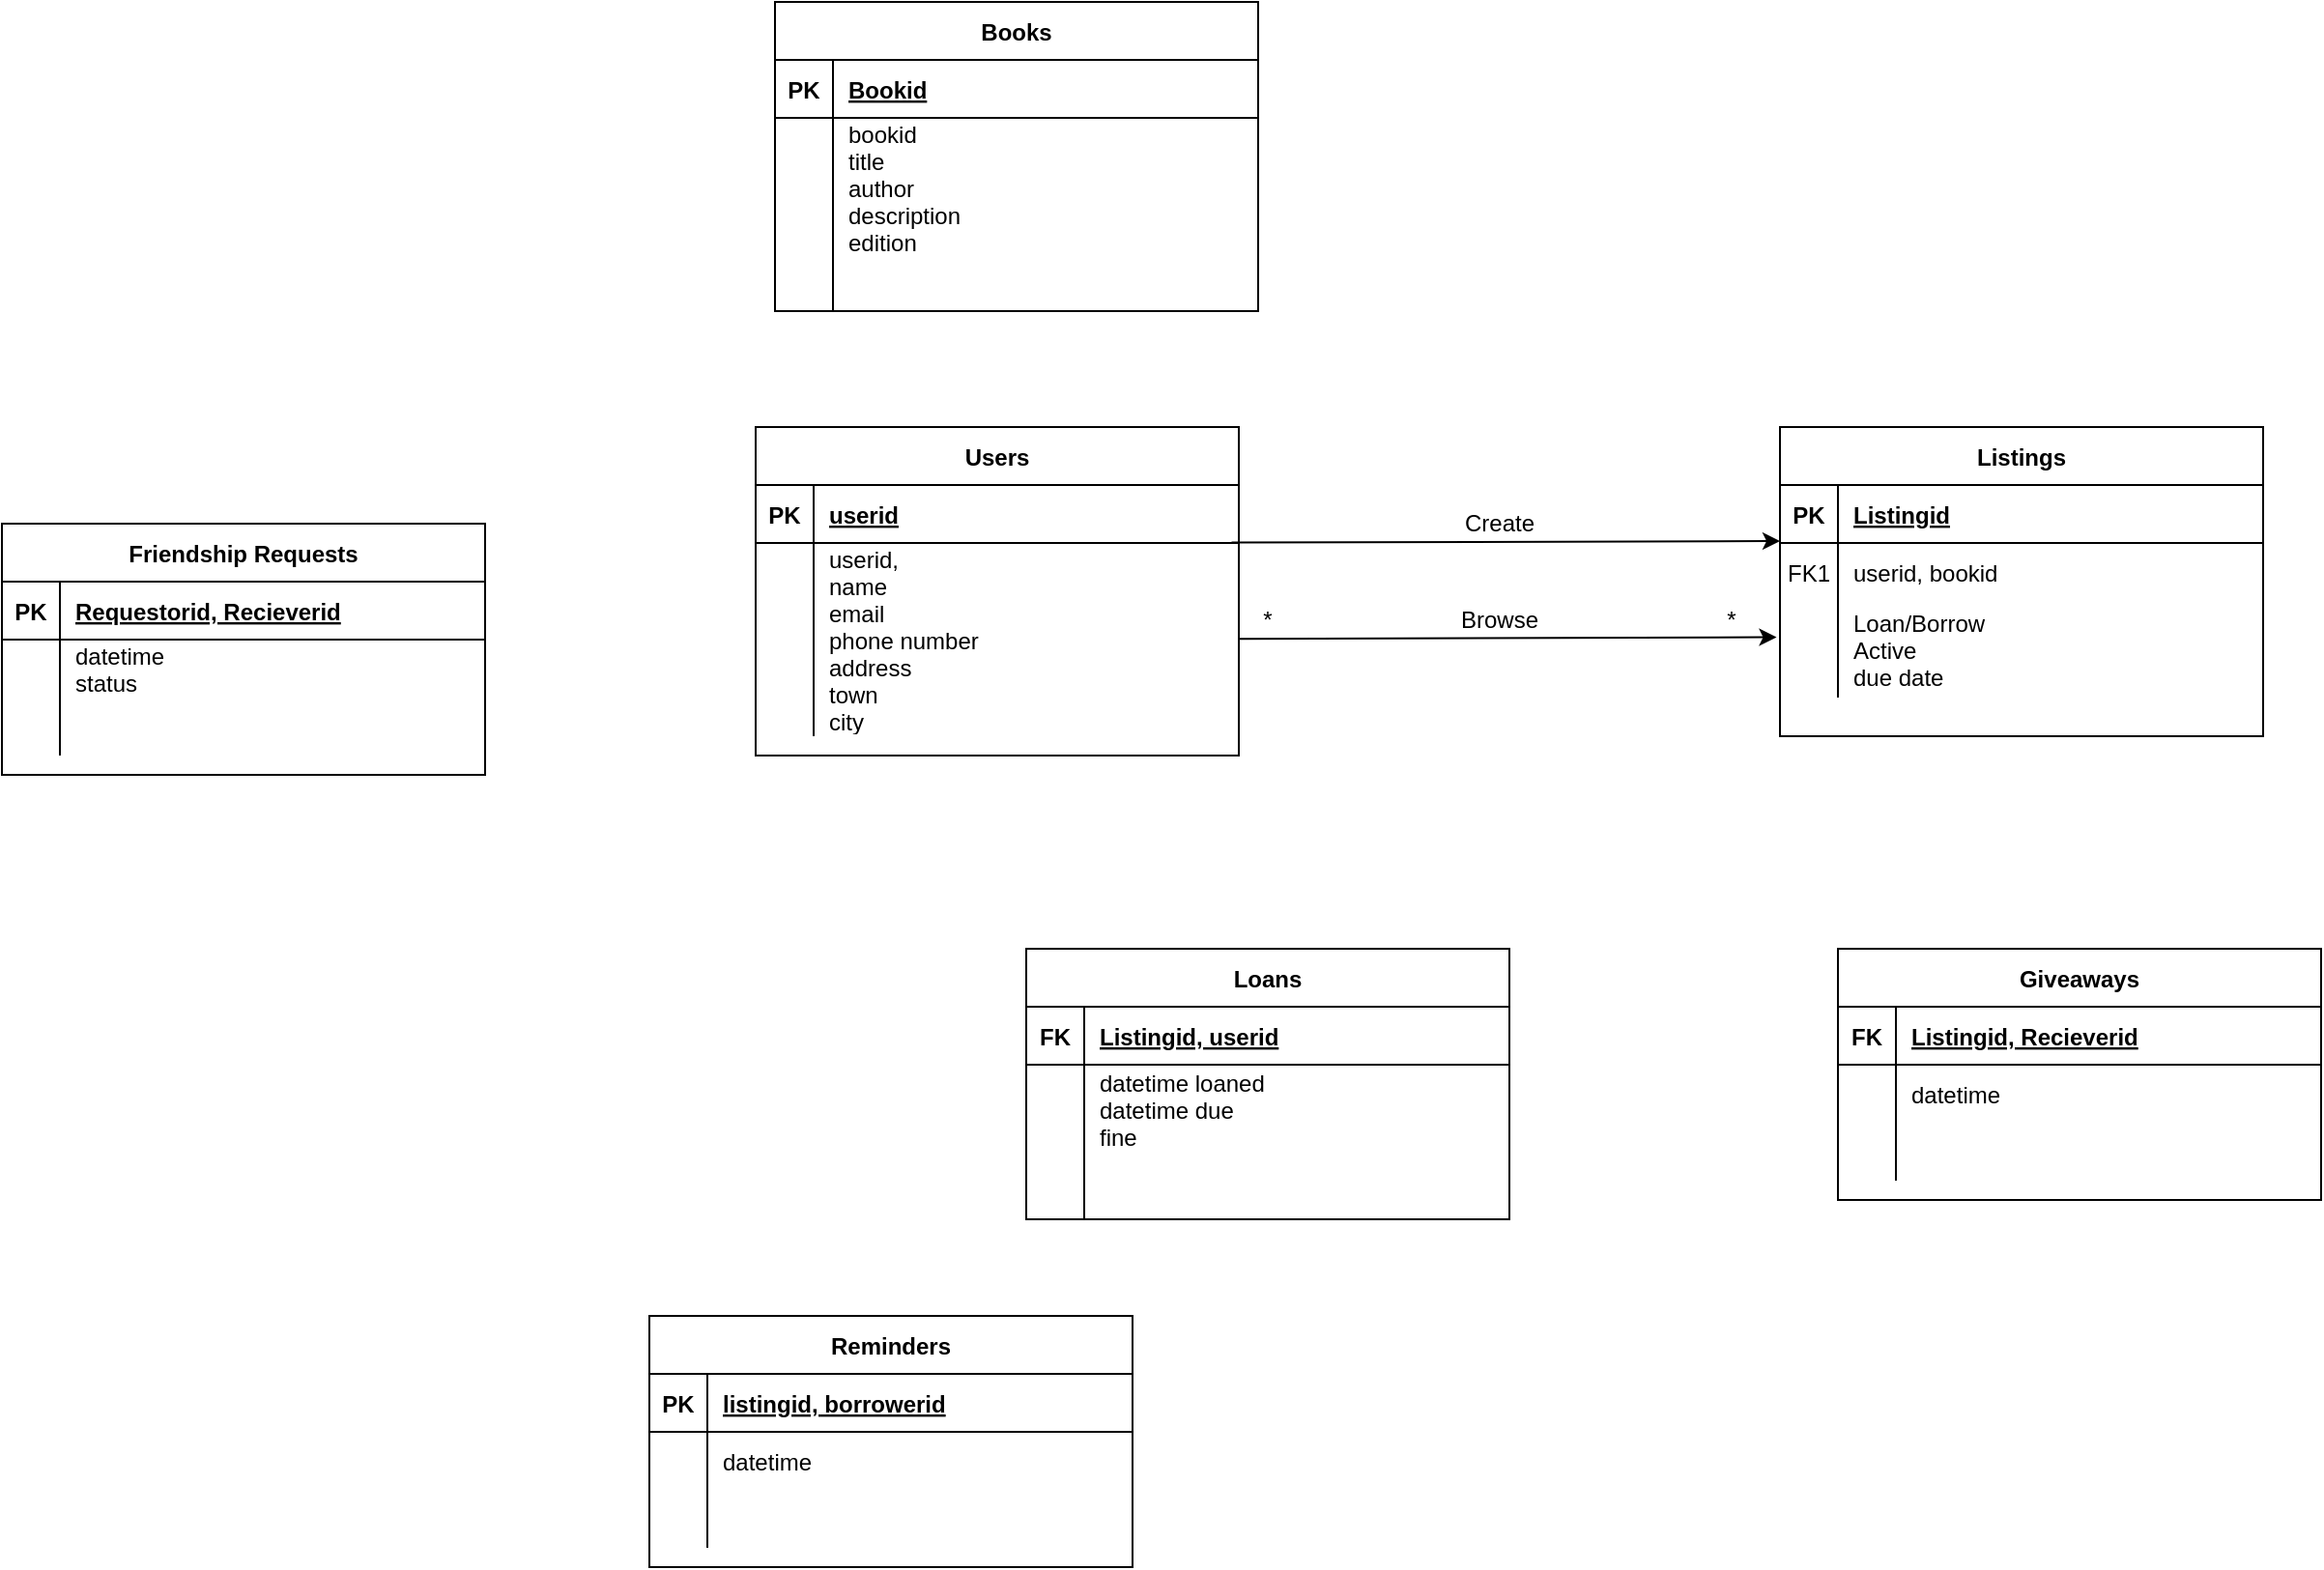 <mxfile version="14.6.11" type="github">
  <diagram id="R2lEEEUBdFMjLlhIrx00" name="Page-1">
    <mxGraphModel dx="1546" dy="665" grid="1" gridSize="10" guides="1" tooltips="1" connect="1" arrows="1" fold="1" page="1" pageScale="1" pageWidth="850" pageHeight="1100" math="0" shadow="0" extFonts="Permanent Marker^https://fonts.googleapis.com/css?family=Permanent+Marker">
      <root>
        <mxCell id="0" />
        <mxCell id="1" parent="0" />
        <mxCell id="C-vyLk0tnHw3VtMMgP7b-2" value="Reminders" style="shape=table;startSize=30;container=1;collapsible=1;childLayout=tableLayout;fixedRows=1;rowLines=0;fontStyle=1;align=center;resizeLast=1;" parent="1" vertex="1">
          <mxGeometry x="425" y="690" width="250" height="130" as="geometry" />
        </mxCell>
        <mxCell id="C-vyLk0tnHw3VtMMgP7b-3" value="" style="shape=partialRectangle;collapsible=0;dropTarget=0;pointerEvents=0;fillColor=none;points=[[0,0.5],[1,0.5]];portConstraint=eastwest;top=0;left=0;right=0;bottom=1;" parent="C-vyLk0tnHw3VtMMgP7b-2" vertex="1">
          <mxGeometry y="30" width="250" height="30" as="geometry" />
        </mxCell>
        <mxCell id="C-vyLk0tnHw3VtMMgP7b-4" value="PK" style="shape=partialRectangle;overflow=hidden;connectable=0;fillColor=none;top=0;left=0;bottom=0;right=0;fontStyle=1;" parent="C-vyLk0tnHw3VtMMgP7b-3" vertex="1">
          <mxGeometry width="30" height="30" as="geometry" />
        </mxCell>
        <mxCell id="C-vyLk0tnHw3VtMMgP7b-5" value="listingid, borrowerid" style="shape=partialRectangle;overflow=hidden;connectable=0;fillColor=none;top=0;left=0;bottom=0;right=0;align=left;spacingLeft=6;fontStyle=5;" parent="C-vyLk0tnHw3VtMMgP7b-3" vertex="1">
          <mxGeometry x="30" width="220" height="30" as="geometry" />
        </mxCell>
        <mxCell id="C-vyLk0tnHw3VtMMgP7b-6" value="" style="shape=partialRectangle;collapsible=0;dropTarget=0;pointerEvents=0;fillColor=none;points=[[0,0.5],[1,0.5]];portConstraint=eastwest;top=0;left=0;right=0;bottom=0;" parent="C-vyLk0tnHw3VtMMgP7b-2" vertex="1">
          <mxGeometry y="60" width="250" height="30" as="geometry" />
        </mxCell>
        <mxCell id="C-vyLk0tnHw3VtMMgP7b-7" value="" style="shape=partialRectangle;overflow=hidden;connectable=0;fillColor=none;top=0;left=0;bottom=0;right=0;" parent="C-vyLk0tnHw3VtMMgP7b-6" vertex="1">
          <mxGeometry width="30" height="30" as="geometry" />
        </mxCell>
        <mxCell id="C-vyLk0tnHw3VtMMgP7b-8" value="datetime" style="shape=partialRectangle;overflow=hidden;connectable=0;fillColor=none;top=0;left=0;bottom=0;right=0;align=left;spacingLeft=6;" parent="C-vyLk0tnHw3VtMMgP7b-6" vertex="1">
          <mxGeometry x="30" width="220" height="30" as="geometry" />
        </mxCell>
        <mxCell id="C-vyLk0tnHw3VtMMgP7b-9" value="" style="shape=partialRectangle;collapsible=0;dropTarget=0;pointerEvents=0;fillColor=none;points=[[0,0.5],[1,0.5]];portConstraint=eastwest;top=0;left=0;right=0;bottom=0;" parent="C-vyLk0tnHw3VtMMgP7b-2" vertex="1">
          <mxGeometry y="90" width="250" height="30" as="geometry" />
        </mxCell>
        <mxCell id="C-vyLk0tnHw3VtMMgP7b-10" value="" style="shape=partialRectangle;overflow=hidden;connectable=0;fillColor=none;top=0;left=0;bottom=0;right=0;" parent="C-vyLk0tnHw3VtMMgP7b-9" vertex="1">
          <mxGeometry width="30" height="30" as="geometry" />
        </mxCell>
        <mxCell id="C-vyLk0tnHw3VtMMgP7b-11" value="" style="shape=partialRectangle;overflow=hidden;connectable=0;fillColor=none;top=0;left=0;bottom=0;right=0;align=left;spacingLeft=6;" parent="C-vyLk0tnHw3VtMMgP7b-9" vertex="1">
          <mxGeometry x="30" width="220" height="30" as="geometry" />
        </mxCell>
        <mxCell id="C-vyLk0tnHw3VtMMgP7b-13" value="Books" style="shape=table;startSize=30;container=1;collapsible=1;childLayout=tableLayout;fixedRows=1;rowLines=0;fontStyle=1;align=center;resizeLast=1;" parent="1" vertex="1">
          <mxGeometry x="490" y="10" width="250" height="160" as="geometry" />
        </mxCell>
        <mxCell id="C-vyLk0tnHw3VtMMgP7b-14" value="" style="shape=partialRectangle;collapsible=0;dropTarget=0;pointerEvents=0;fillColor=none;points=[[0,0.5],[1,0.5]];portConstraint=eastwest;top=0;left=0;right=0;bottom=1;" parent="C-vyLk0tnHw3VtMMgP7b-13" vertex="1">
          <mxGeometry y="30" width="250" height="30" as="geometry" />
        </mxCell>
        <mxCell id="C-vyLk0tnHw3VtMMgP7b-15" value="PK" style="shape=partialRectangle;overflow=hidden;connectable=0;fillColor=none;top=0;left=0;bottom=0;right=0;fontStyle=1;" parent="C-vyLk0tnHw3VtMMgP7b-14" vertex="1">
          <mxGeometry width="30" height="30" as="geometry" />
        </mxCell>
        <mxCell id="C-vyLk0tnHw3VtMMgP7b-16" value="Bookid" style="shape=partialRectangle;overflow=hidden;connectable=0;fillColor=none;top=0;left=0;bottom=0;right=0;align=left;spacingLeft=6;fontStyle=5;" parent="C-vyLk0tnHw3VtMMgP7b-14" vertex="1">
          <mxGeometry x="30" width="220" height="30" as="geometry" />
        </mxCell>
        <mxCell id="C-vyLk0tnHw3VtMMgP7b-17" value="" style="shape=partialRectangle;collapsible=0;dropTarget=0;pointerEvents=0;fillColor=none;points=[[0,0.5],[1,0.5]];portConstraint=eastwest;top=0;left=0;right=0;bottom=0;" parent="C-vyLk0tnHw3VtMMgP7b-13" vertex="1">
          <mxGeometry y="60" width="250" height="70" as="geometry" />
        </mxCell>
        <mxCell id="C-vyLk0tnHw3VtMMgP7b-18" value="" style="shape=partialRectangle;overflow=hidden;connectable=0;fillColor=none;top=0;left=0;bottom=0;right=0;" parent="C-vyLk0tnHw3VtMMgP7b-17" vertex="1">
          <mxGeometry width="30" height="70" as="geometry" />
        </mxCell>
        <mxCell id="C-vyLk0tnHw3VtMMgP7b-19" value="bookid&#xa;title&#xa;author&#xa;description&#xa;edition&#xa;userdescription" style="shape=partialRectangle;overflow=hidden;connectable=0;fillColor=none;top=0;left=0;bottom=0;right=0;align=left;spacingLeft=6;" parent="C-vyLk0tnHw3VtMMgP7b-17" vertex="1">
          <mxGeometry x="30" width="220" height="70" as="geometry" />
        </mxCell>
        <mxCell id="C-vyLk0tnHw3VtMMgP7b-20" value="" style="shape=partialRectangle;collapsible=0;dropTarget=0;pointerEvents=0;fillColor=none;points=[[0,0.5],[1,0.5]];portConstraint=eastwest;top=0;left=0;right=0;bottom=0;" parent="C-vyLk0tnHw3VtMMgP7b-13" vertex="1">
          <mxGeometry y="130" width="250" height="30" as="geometry" />
        </mxCell>
        <mxCell id="C-vyLk0tnHw3VtMMgP7b-21" value="" style="shape=partialRectangle;overflow=hidden;connectable=0;fillColor=none;top=0;left=0;bottom=0;right=0;" parent="C-vyLk0tnHw3VtMMgP7b-20" vertex="1">
          <mxGeometry width="30" height="30" as="geometry" />
        </mxCell>
        <mxCell id="C-vyLk0tnHw3VtMMgP7b-22" value="" style="shape=partialRectangle;overflow=hidden;connectable=0;fillColor=none;top=0;left=0;bottom=0;right=0;align=left;spacingLeft=6;" parent="C-vyLk0tnHw3VtMMgP7b-20" vertex="1">
          <mxGeometry x="30" width="220" height="30" as="geometry" />
        </mxCell>
        <mxCell id="C-vyLk0tnHw3VtMMgP7b-23" value="Users" style="shape=table;startSize=30;container=1;collapsible=1;childLayout=tableLayout;fixedRows=1;rowLines=0;fontStyle=1;align=center;resizeLast=1;" parent="1" vertex="1">
          <mxGeometry x="480" y="230" width="250" height="170" as="geometry" />
        </mxCell>
        <mxCell id="C-vyLk0tnHw3VtMMgP7b-24" value="" style="shape=partialRectangle;collapsible=0;dropTarget=0;pointerEvents=0;fillColor=none;points=[[0,0.5],[1,0.5]];portConstraint=eastwest;top=0;left=0;right=0;bottom=1;" parent="C-vyLk0tnHw3VtMMgP7b-23" vertex="1">
          <mxGeometry y="30" width="250" height="30" as="geometry" />
        </mxCell>
        <mxCell id="C-vyLk0tnHw3VtMMgP7b-25" value="PK" style="shape=partialRectangle;overflow=hidden;connectable=0;fillColor=none;top=0;left=0;bottom=0;right=0;fontStyle=1;" parent="C-vyLk0tnHw3VtMMgP7b-24" vertex="1">
          <mxGeometry width="30" height="30" as="geometry" />
        </mxCell>
        <mxCell id="C-vyLk0tnHw3VtMMgP7b-26" value="userid" style="shape=partialRectangle;overflow=hidden;connectable=0;fillColor=none;top=0;left=0;bottom=0;right=0;align=left;spacingLeft=6;fontStyle=5;" parent="C-vyLk0tnHw3VtMMgP7b-24" vertex="1">
          <mxGeometry x="30" width="220" height="30" as="geometry" />
        </mxCell>
        <mxCell id="C-vyLk0tnHw3VtMMgP7b-27" value="" style="shape=partialRectangle;collapsible=0;dropTarget=0;pointerEvents=0;fillColor=none;points=[[0,0.5],[1,0.5]];portConstraint=eastwest;top=0;left=0;right=0;bottom=0;" parent="C-vyLk0tnHw3VtMMgP7b-23" vertex="1">
          <mxGeometry y="60" width="250" height="100" as="geometry" />
        </mxCell>
        <mxCell id="C-vyLk0tnHw3VtMMgP7b-28" value="" style="shape=partialRectangle;overflow=hidden;connectable=0;fillColor=none;top=0;left=0;bottom=0;right=0;" parent="C-vyLk0tnHw3VtMMgP7b-27" vertex="1">
          <mxGeometry width="30" height="100" as="geometry" />
        </mxCell>
        <mxCell id="C-vyLk0tnHw3VtMMgP7b-29" value="userid,&#xa;name&#xa;email&#xa;phone number&#xa;address&#xa;town&#xa;city&#xa;postcode&#xa;reliability average&#xa;" style="shape=partialRectangle;overflow=hidden;connectable=0;fillColor=none;top=0;left=0;bottom=0;right=0;align=left;spacingLeft=6;" parent="C-vyLk0tnHw3VtMMgP7b-27" vertex="1">
          <mxGeometry x="30" width="220" height="100" as="geometry" />
        </mxCell>
        <mxCell id="tec0AdsLStdLGlxZFu5D-1" value="Friendship Requests" style="shape=table;startSize=30;container=1;collapsible=1;childLayout=tableLayout;fixedRows=1;rowLines=0;fontStyle=1;align=center;resizeLast=1;" vertex="1" parent="1">
          <mxGeometry x="90" y="280" width="250" height="130" as="geometry" />
        </mxCell>
        <mxCell id="tec0AdsLStdLGlxZFu5D-2" value="" style="shape=partialRectangle;collapsible=0;dropTarget=0;pointerEvents=0;fillColor=none;points=[[0,0.5],[1,0.5]];portConstraint=eastwest;top=0;left=0;right=0;bottom=1;" vertex="1" parent="tec0AdsLStdLGlxZFu5D-1">
          <mxGeometry y="30" width="250" height="30" as="geometry" />
        </mxCell>
        <mxCell id="tec0AdsLStdLGlxZFu5D-3" value="PK" style="shape=partialRectangle;overflow=hidden;connectable=0;fillColor=none;top=0;left=0;bottom=0;right=0;fontStyle=1;" vertex="1" parent="tec0AdsLStdLGlxZFu5D-2">
          <mxGeometry width="30" height="30" as="geometry" />
        </mxCell>
        <mxCell id="tec0AdsLStdLGlxZFu5D-4" value="Requestorid, Recieverid" style="shape=partialRectangle;overflow=hidden;connectable=0;fillColor=none;top=0;left=0;bottom=0;right=0;align=left;spacingLeft=6;fontStyle=5;" vertex="1" parent="tec0AdsLStdLGlxZFu5D-2">
          <mxGeometry x="30" width="220" height="30" as="geometry" />
        </mxCell>
        <mxCell id="tec0AdsLStdLGlxZFu5D-5" value="" style="shape=partialRectangle;collapsible=0;dropTarget=0;pointerEvents=0;fillColor=none;points=[[0,0.5],[1,0.5]];portConstraint=eastwest;top=0;left=0;right=0;bottom=0;" vertex="1" parent="tec0AdsLStdLGlxZFu5D-1">
          <mxGeometry y="60" width="250" height="30" as="geometry" />
        </mxCell>
        <mxCell id="tec0AdsLStdLGlxZFu5D-6" value="" style="shape=partialRectangle;overflow=hidden;connectable=0;fillColor=none;top=0;left=0;bottom=0;right=0;" vertex="1" parent="tec0AdsLStdLGlxZFu5D-5">
          <mxGeometry width="30" height="30" as="geometry" />
        </mxCell>
        <mxCell id="tec0AdsLStdLGlxZFu5D-7" value="datetime&#xa;status" style="shape=partialRectangle;overflow=hidden;connectable=0;fillColor=none;top=0;left=0;bottom=0;right=0;align=left;spacingLeft=6;" vertex="1" parent="tec0AdsLStdLGlxZFu5D-5">
          <mxGeometry x="30" width="220" height="30" as="geometry" />
        </mxCell>
        <mxCell id="tec0AdsLStdLGlxZFu5D-8" value="" style="shape=partialRectangle;collapsible=0;dropTarget=0;pointerEvents=0;fillColor=none;points=[[0,0.5],[1,0.5]];portConstraint=eastwest;top=0;left=0;right=0;bottom=0;" vertex="1" parent="tec0AdsLStdLGlxZFu5D-1">
          <mxGeometry y="90" width="250" height="30" as="geometry" />
        </mxCell>
        <mxCell id="tec0AdsLStdLGlxZFu5D-9" value="" style="shape=partialRectangle;overflow=hidden;connectable=0;fillColor=none;top=0;left=0;bottom=0;right=0;" vertex="1" parent="tec0AdsLStdLGlxZFu5D-8">
          <mxGeometry width="30" height="30" as="geometry" />
        </mxCell>
        <mxCell id="tec0AdsLStdLGlxZFu5D-10" value="" style="shape=partialRectangle;overflow=hidden;connectable=0;fillColor=none;top=0;left=0;bottom=0;right=0;align=left;spacingLeft=6;" vertex="1" parent="tec0AdsLStdLGlxZFu5D-8">
          <mxGeometry x="30" width="220" height="30" as="geometry" />
        </mxCell>
        <mxCell id="tec0AdsLStdLGlxZFu5D-11" value="Loans" style="shape=table;startSize=30;container=1;collapsible=1;childLayout=tableLayout;fixedRows=1;rowLines=0;fontStyle=1;align=center;resizeLast=1;" vertex="1" parent="1">
          <mxGeometry x="620" y="500" width="250" height="140" as="geometry" />
        </mxCell>
        <mxCell id="tec0AdsLStdLGlxZFu5D-12" value="" style="shape=partialRectangle;collapsible=0;dropTarget=0;pointerEvents=0;fillColor=none;points=[[0,0.5],[1,0.5]];portConstraint=eastwest;top=0;left=0;right=0;bottom=1;" vertex="1" parent="tec0AdsLStdLGlxZFu5D-11">
          <mxGeometry y="30" width="250" height="30" as="geometry" />
        </mxCell>
        <mxCell id="tec0AdsLStdLGlxZFu5D-13" value="FK" style="shape=partialRectangle;overflow=hidden;connectable=0;fillColor=none;top=0;left=0;bottom=0;right=0;fontStyle=1;" vertex="1" parent="tec0AdsLStdLGlxZFu5D-12">
          <mxGeometry width="30" height="30" as="geometry" />
        </mxCell>
        <mxCell id="tec0AdsLStdLGlxZFu5D-14" value="Listingid, userid" style="shape=partialRectangle;overflow=hidden;connectable=0;fillColor=none;top=0;left=0;bottom=0;right=0;align=left;spacingLeft=6;fontStyle=5;" vertex="1" parent="tec0AdsLStdLGlxZFu5D-12">
          <mxGeometry x="30" width="220" height="30" as="geometry" />
        </mxCell>
        <mxCell id="tec0AdsLStdLGlxZFu5D-15" value="" style="shape=partialRectangle;collapsible=0;dropTarget=0;pointerEvents=0;fillColor=none;points=[[0,0.5],[1,0.5]];portConstraint=eastwest;top=0;left=0;right=0;bottom=0;" vertex="1" parent="tec0AdsLStdLGlxZFu5D-11">
          <mxGeometry y="60" width="250" height="60" as="geometry" />
        </mxCell>
        <mxCell id="tec0AdsLStdLGlxZFu5D-16" value="" style="shape=partialRectangle;overflow=hidden;connectable=0;fillColor=none;top=0;left=0;bottom=0;right=0;" vertex="1" parent="tec0AdsLStdLGlxZFu5D-15">
          <mxGeometry width="30" height="60" as="geometry" />
        </mxCell>
        <mxCell id="tec0AdsLStdLGlxZFu5D-17" value="datetime loaned&#xa;datetime due&#xa;fine&#xa;" style="shape=partialRectangle;overflow=hidden;connectable=0;fillColor=none;top=0;left=0;bottom=0;right=0;align=left;spacingLeft=6;" vertex="1" parent="tec0AdsLStdLGlxZFu5D-15">
          <mxGeometry x="30" width="220" height="60" as="geometry" />
        </mxCell>
        <mxCell id="tec0AdsLStdLGlxZFu5D-18" value="" style="shape=partialRectangle;collapsible=0;dropTarget=0;pointerEvents=0;fillColor=none;points=[[0,0.5],[1,0.5]];portConstraint=eastwest;top=0;left=0;right=0;bottom=0;" vertex="1" parent="tec0AdsLStdLGlxZFu5D-11">
          <mxGeometry y="120" width="250" height="20" as="geometry" />
        </mxCell>
        <mxCell id="tec0AdsLStdLGlxZFu5D-19" value="" style="shape=partialRectangle;overflow=hidden;connectable=0;fillColor=none;top=0;left=0;bottom=0;right=0;" vertex="1" parent="tec0AdsLStdLGlxZFu5D-18">
          <mxGeometry width="30" height="20" as="geometry" />
        </mxCell>
        <mxCell id="tec0AdsLStdLGlxZFu5D-20" value="" style="shape=partialRectangle;overflow=hidden;connectable=0;fillColor=none;top=0;left=0;bottom=0;right=0;align=left;spacingLeft=6;" vertex="1" parent="tec0AdsLStdLGlxZFu5D-18">
          <mxGeometry x="30" width="220" height="20" as="geometry" />
        </mxCell>
        <mxCell id="tec0AdsLStdLGlxZFu5D-21" value="Giveaways" style="shape=table;startSize=30;container=1;collapsible=1;childLayout=tableLayout;fixedRows=1;rowLines=0;fontStyle=1;align=center;resizeLast=1;" vertex="1" parent="1">
          <mxGeometry x="1040" y="500" width="250" height="130" as="geometry" />
        </mxCell>
        <mxCell id="tec0AdsLStdLGlxZFu5D-22" value="" style="shape=partialRectangle;collapsible=0;dropTarget=0;pointerEvents=0;fillColor=none;points=[[0,0.5],[1,0.5]];portConstraint=eastwest;top=0;left=0;right=0;bottom=1;" vertex="1" parent="tec0AdsLStdLGlxZFu5D-21">
          <mxGeometry y="30" width="250" height="30" as="geometry" />
        </mxCell>
        <mxCell id="tec0AdsLStdLGlxZFu5D-23" value="FK" style="shape=partialRectangle;overflow=hidden;connectable=0;fillColor=none;top=0;left=0;bottom=0;right=0;fontStyle=1;" vertex="1" parent="tec0AdsLStdLGlxZFu5D-22">
          <mxGeometry width="30" height="30" as="geometry" />
        </mxCell>
        <mxCell id="tec0AdsLStdLGlxZFu5D-24" value="Listingid, Recieverid" style="shape=partialRectangle;overflow=hidden;connectable=0;fillColor=none;top=0;left=0;bottom=0;right=0;align=left;spacingLeft=6;fontStyle=5;" vertex="1" parent="tec0AdsLStdLGlxZFu5D-22">
          <mxGeometry x="30" width="220" height="30" as="geometry" />
        </mxCell>
        <mxCell id="tec0AdsLStdLGlxZFu5D-25" value="" style="shape=partialRectangle;collapsible=0;dropTarget=0;pointerEvents=0;fillColor=none;points=[[0,0.5],[1,0.5]];portConstraint=eastwest;top=0;left=0;right=0;bottom=0;" vertex="1" parent="tec0AdsLStdLGlxZFu5D-21">
          <mxGeometry y="60" width="250" height="30" as="geometry" />
        </mxCell>
        <mxCell id="tec0AdsLStdLGlxZFu5D-26" value="" style="shape=partialRectangle;overflow=hidden;connectable=0;fillColor=none;top=0;left=0;bottom=0;right=0;" vertex="1" parent="tec0AdsLStdLGlxZFu5D-25">
          <mxGeometry width="30" height="30" as="geometry" />
        </mxCell>
        <mxCell id="tec0AdsLStdLGlxZFu5D-27" value="datetime" style="shape=partialRectangle;overflow=hidden;connectable=0;fillColor=none;top=0;left=0;bottom=0;right=0;align=left;spacingLeft=6;" vertex="1" parent="tec0AdsLStdLGlxZFu5D-25">
          <mxGeometry x="30" width="220" height="30" as="geometry" />
        </mxCell>
        <mxCell id="tec0AdsLStdLGlxZFu5D-28" value="" style="shape=partialRectangle;collapsible=0;dropTarget=0;pointerEvents=0;fillColor=none;points=[[0,0.5],[1,0.5]];portConstraint=eastwest;top=0;left=0;right=0;bottom=0;" vertex="1" parent="tec0AdsLStdLGlxZFu5D-21">
          <mxGeometry y="90" width="250" height="30" as="geometry" />
        </mxCell>
        <mxCell id="tec0AdsLStdLGlxZFu5D-29" value="" style="shape=partialRectangle;overflow=hidden;connectable=0;fillColor=none;top=0;left=0;bottom=0;right=0;" vertex="1" parent="tec0AdsLStdLGlxZFu5D-28">
          <mxGeometry width="30" height="30" as="geometry" />
        </mxCell>
        <mxCell id="tec0AdsLStdLGlxZFu5D-30" value="" style="shape=partialRectangle;overflow=hidden;connectable=0;fillColor=none;top=0;left=0;bottom=0;right=0;align=left;spacingLeft=6;" vertex="1" parent="tec0AdsLStdLGlxZFu5D-28">
          <mxGeometry x="30" width="220" height="30" as="geometry" />
        </mxCell>
        <mxCell id="tec0AdsLStdLGlxZFu5D-31" value="Listings" style="shape=table;startSize=30;container=1;collapsible=1;childLayout=tableLayout;fixedRows=1;rowLines=0;fontStyle=1;align=center;resizeLast=1;" vertex="1" parent="1">
          <mxGeometry x="1010" y="230" width="250" height="160" as="geometry" />
        </mxCell>
        <mxCell id="tec0AdsLStdLGlxZFu5D-32" value="" style="shape=partialRectangle;collapsible=0;dropTarget=0;pointerEvents=0;fillColor=none;points=[[0,0.5],[1,0.5]];portConstraint=eastwest;top=0;left=0;right=0;bottom=1;" vertex="1" parent="tec0AdsLStdLGlxZFu5D-31">
          <mxGeometry y="30" width="250" height="30" as="geometry" />
        </mxCell>
        <mxCell id="tec0AdsLStdLGlxZFu5D-33" value="PK" style="shape=partialRectangle;overflow=hidden;connectable=0;fillColor=none;top=0;left=0;bottom=0;right=0;fontStyle=1;" vertex="1" parent="tec0AdsLStdLGlxZFu5D-32">
          <mxGeometry width="30" height="30" as="geometry" />
        </mxCell>
        <mxCell id="tec0AdsLStdLGlxZFu5D-34" value="Listingid" style="shape=partialRectangle;overflow=hidden;connectable=0;fillColor=none;top=0;left=0;bottom=0;right=0;align=left;spacingLeft=6;fontStyle=5;" vertex="1" parent="tec0AdsLStdLGlxZFu5D-32">
          <mxGeometry x="30" width="220" height="30" as="geometry" />
        </mxCell>
        <mxCell id="tec0AdsLStdLGlxZFu5D-35" value="" style="shape=partialRectangle;collapsible=0;dropTarget=0;pointerEvents=0;fillColor=none;points=[[0,0.5],[1,0.5]];portConstraint=eastwest;top=0;left=0;right=0;bottom=0;" vertex="1" parent="tec0AdsLStdLGlxZFu5D-31">
          <mxGeometry y="60" width="250" height="30" as="geometry" />
        </mxCell>
        <mxCell id="tec0AdsLStdLGlxZFu5D-36" value="FK1" style="shape=partialRectangle;overflow=hidden;connectable=0;fillColor=none;top=0;left=0;bottom=0;right=0;" vertex="1" parent="tec0AdsLStdLGlxZFu5D-35">
          <mxGeometry width="30" height="30" as="geometry" />
        </mxCell>
        <mxCell id="tec0AdsLStdLGlxZFu5D-37" value="userid, bookid" style="shape=partialRectangle;overflow=hidden;connectable=0;fillColor=none;top=0;left=0;bottom=0;right=0;align=left;spacingLeft=6;" vertex="1" parent="tec0AdsLStdLGlxZFu5D-35">
          <mxGeometry x="30" width="220" height="30" as="geometry" />
        </mxCell>
        <mxCell id="tec0AdsLStdLGlxZFu5D-38" value="" style="shape=partialRectangle;collapsible=0;dropTarget=0;pointerEvents=0;fillColor=none;points=[[0,0.5],[1,0.5]];portConstraint=eastwest;top=0;left=0;right=0;bottom=0;" vertex="1" parent="tec0AdsLStdLGlxZFu5D-31">
          <mxGeometry y="90" width="250" height="50" as="geometry" />
        </mxCell>
        <mxCell id="tec0AdsLStdLGlxZFu5D-39" value="" style="shape=partialRectangle;overflow=hidden;connectable=0;fillColor=none;top=0;left=0;bottom=0;right=0;" vertex="1" parent="tec0AdsLStdLGlxZFu5D-38">
          <mxGeometry width="30" height="50" as="geometry" />
        </mxCell>
        <mxCell id="tec0AdsLStdLGlxZFu5D-40" value="Loan/Borrow&#xa;Active&#xa;due date" style="shape=partialRectangle;overflow=hidden;connectable=0;fillColor=none;top=0;left=0;bottom=0;right=0;align=left;spacingLeft=6;" vertex="1" parent="tec0AdsLStdLGlxZFu5D-38">
          <mxGeometry x="30" width="220" height="50" as="geometry" />
        </mxCell>
        <mxCell id="tec0AdsLStdLGlxZFu5D-44" value="" style="endArrow=classic;html=1;entryX=-0.007;entryY=0.375;entryDx=0;entryDy=0;entryPerimeter=0;" edge="1" parent="1" source="C-vyLk0tnHw3VtMMgP7b-27" target="tec0AdsLStdLGlxZFu5D-38">
          <mxGeometry width="50" height="50" relative="1" as="geometry">
            <mxPoint x="740" y="560" as="sourcePoint" />
            <mxPoint x="830" y="300" as="targetPoint" />
          </mxGeometry>
        </mxCell>
        <mxCell id="tec0AdsLStdLGlxZFu5D-46" value="Browse" style="text;html=1;strokeColor=none;fillColor=none;align=center;verticalAlign=middle;whiteSpace=wrap;rounded=0;" vertex="1" parent="1">
          <mxGeometry x="820" y="320" width="90" height="20" as="geometry" />
        </mxCell>
        <mxCell id="tec0AdsLStdLGlxZFu5D-47" value="Create" style="text;html=1;strokeColor=none;fillColor=none;align=center;verticalAlign=middle;whiteSpace=wrap;rounded=0;" vertex="1" parent="1">
          <mxGeometry x="820" y="270" width="90" height="20" as="geometry" />
        </mxCell>
        <mxCell id="tec0AdsLStdLGlxZFu5D-48" value="" style="endArrow=classic;html=1;exitX=0.985;exitY=-0.002;exitDx=0;exitDy=0;exitPerimeter=0;" edge="1" parent="1" source="C-vyLk0tnHw3VtMMgP7b-27">
          <mxGeometry width="50" height="50" relative="1" as="geometry">
            <mxPoint x="780" y="290" as="sourcePoint" />
            <mxPoint x="1010" y="289" as="targetPoint" />
          </mxGeometry>
        </mxCell>
        <mxCell id="tec0AdsLStdLGlxZFu5D-51" value="*" style="text;html=1;strokeColor=none;fillColor=none;align=center;verticalAlign=middle;whiteSpace=wrap;rounded=0;" vertex="1" parent="1">
          <mxGeometry x="940" y="320" width="90" height="20" as="geometry" />
        </mxCell>
        <mxCell id="tec0AdsLStdLGlxZFu5D-52" value="*" style="text;html=1;strokeColor=none;fillColor=none;align=center;verticalAlign=middle;whiteSpace=wrap;rounded=0;" vertex="1" parent="1">
          <mxGeometry x="700" y="320" width="90" height="20" as="geometry" />
        </mxCell>
      </root>
    </mxGraphModel>
  </diagram>
</mxfile>
